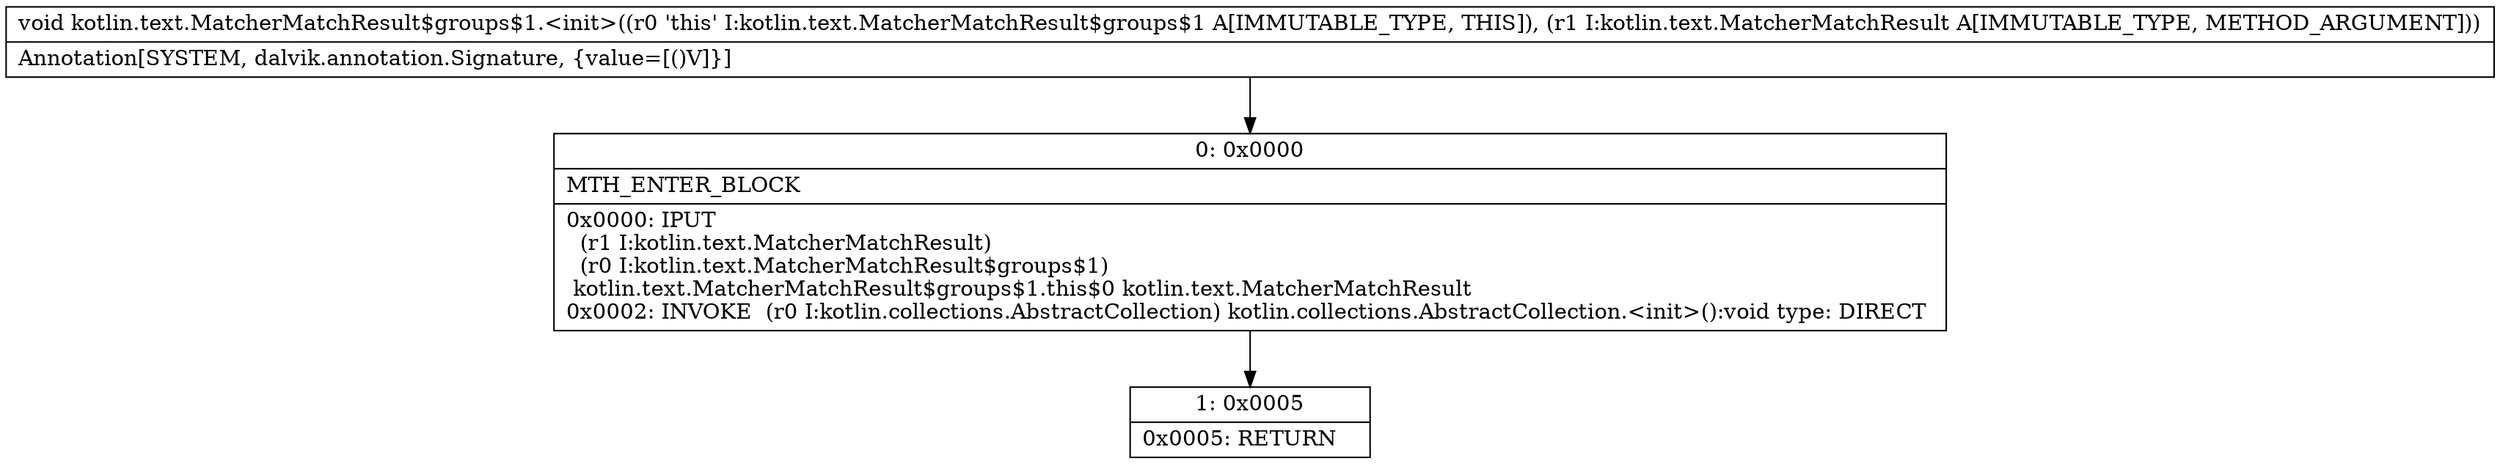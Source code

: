 digraph "CFG forkotlin.text.MatcherMatchResult$groups$1.\<init\>(Lkotlin\/text\/MatcherMatchResult;)V" {
Node_0 [shape=record,label="{0\:\ 0x0000|MTH_ENTER_BLOCK\l|0x0000: IPUT  \l  (r1 I:kotlin.text.MatcherMatchResult)\l  (r0 I:kotlin.text.MatcherMatchResult$groups$1)\l kotlin.text.MatcherMatchResult$groups$1.this$0 kotlin.text.MatcherMatchResult \l0x0002: INVOKE  (r0 I:kotlin.collections.AbstractCollection) kotlin.collections.AbstractCollection.\<init\>():void type: DIRECT \l}"];
Node_1 [shape=record,label="{1\:\ 0x0005|0x0005: RETURN   \l}"];
MethodNode[shape=record,label="{void kotlin.text.MatcherMatchResult$groups$1.\<init\>((r0 'this' I:kotlin.text.MatcherMatchResult$groups$1 A[IMMUTABLE_TYPE, THIS]), (r1 I:kotlin.text.MatcherMatchResult A[IMMUTABLE_TYPE, METHOD_ARGUMENT]))  | Annotation[SYSTEM, dalvik.annotation.Signature, \{value=[()V]\}]\l}"];
MethodNode -> Node_0;
Node_0 -> Node_1;
}

